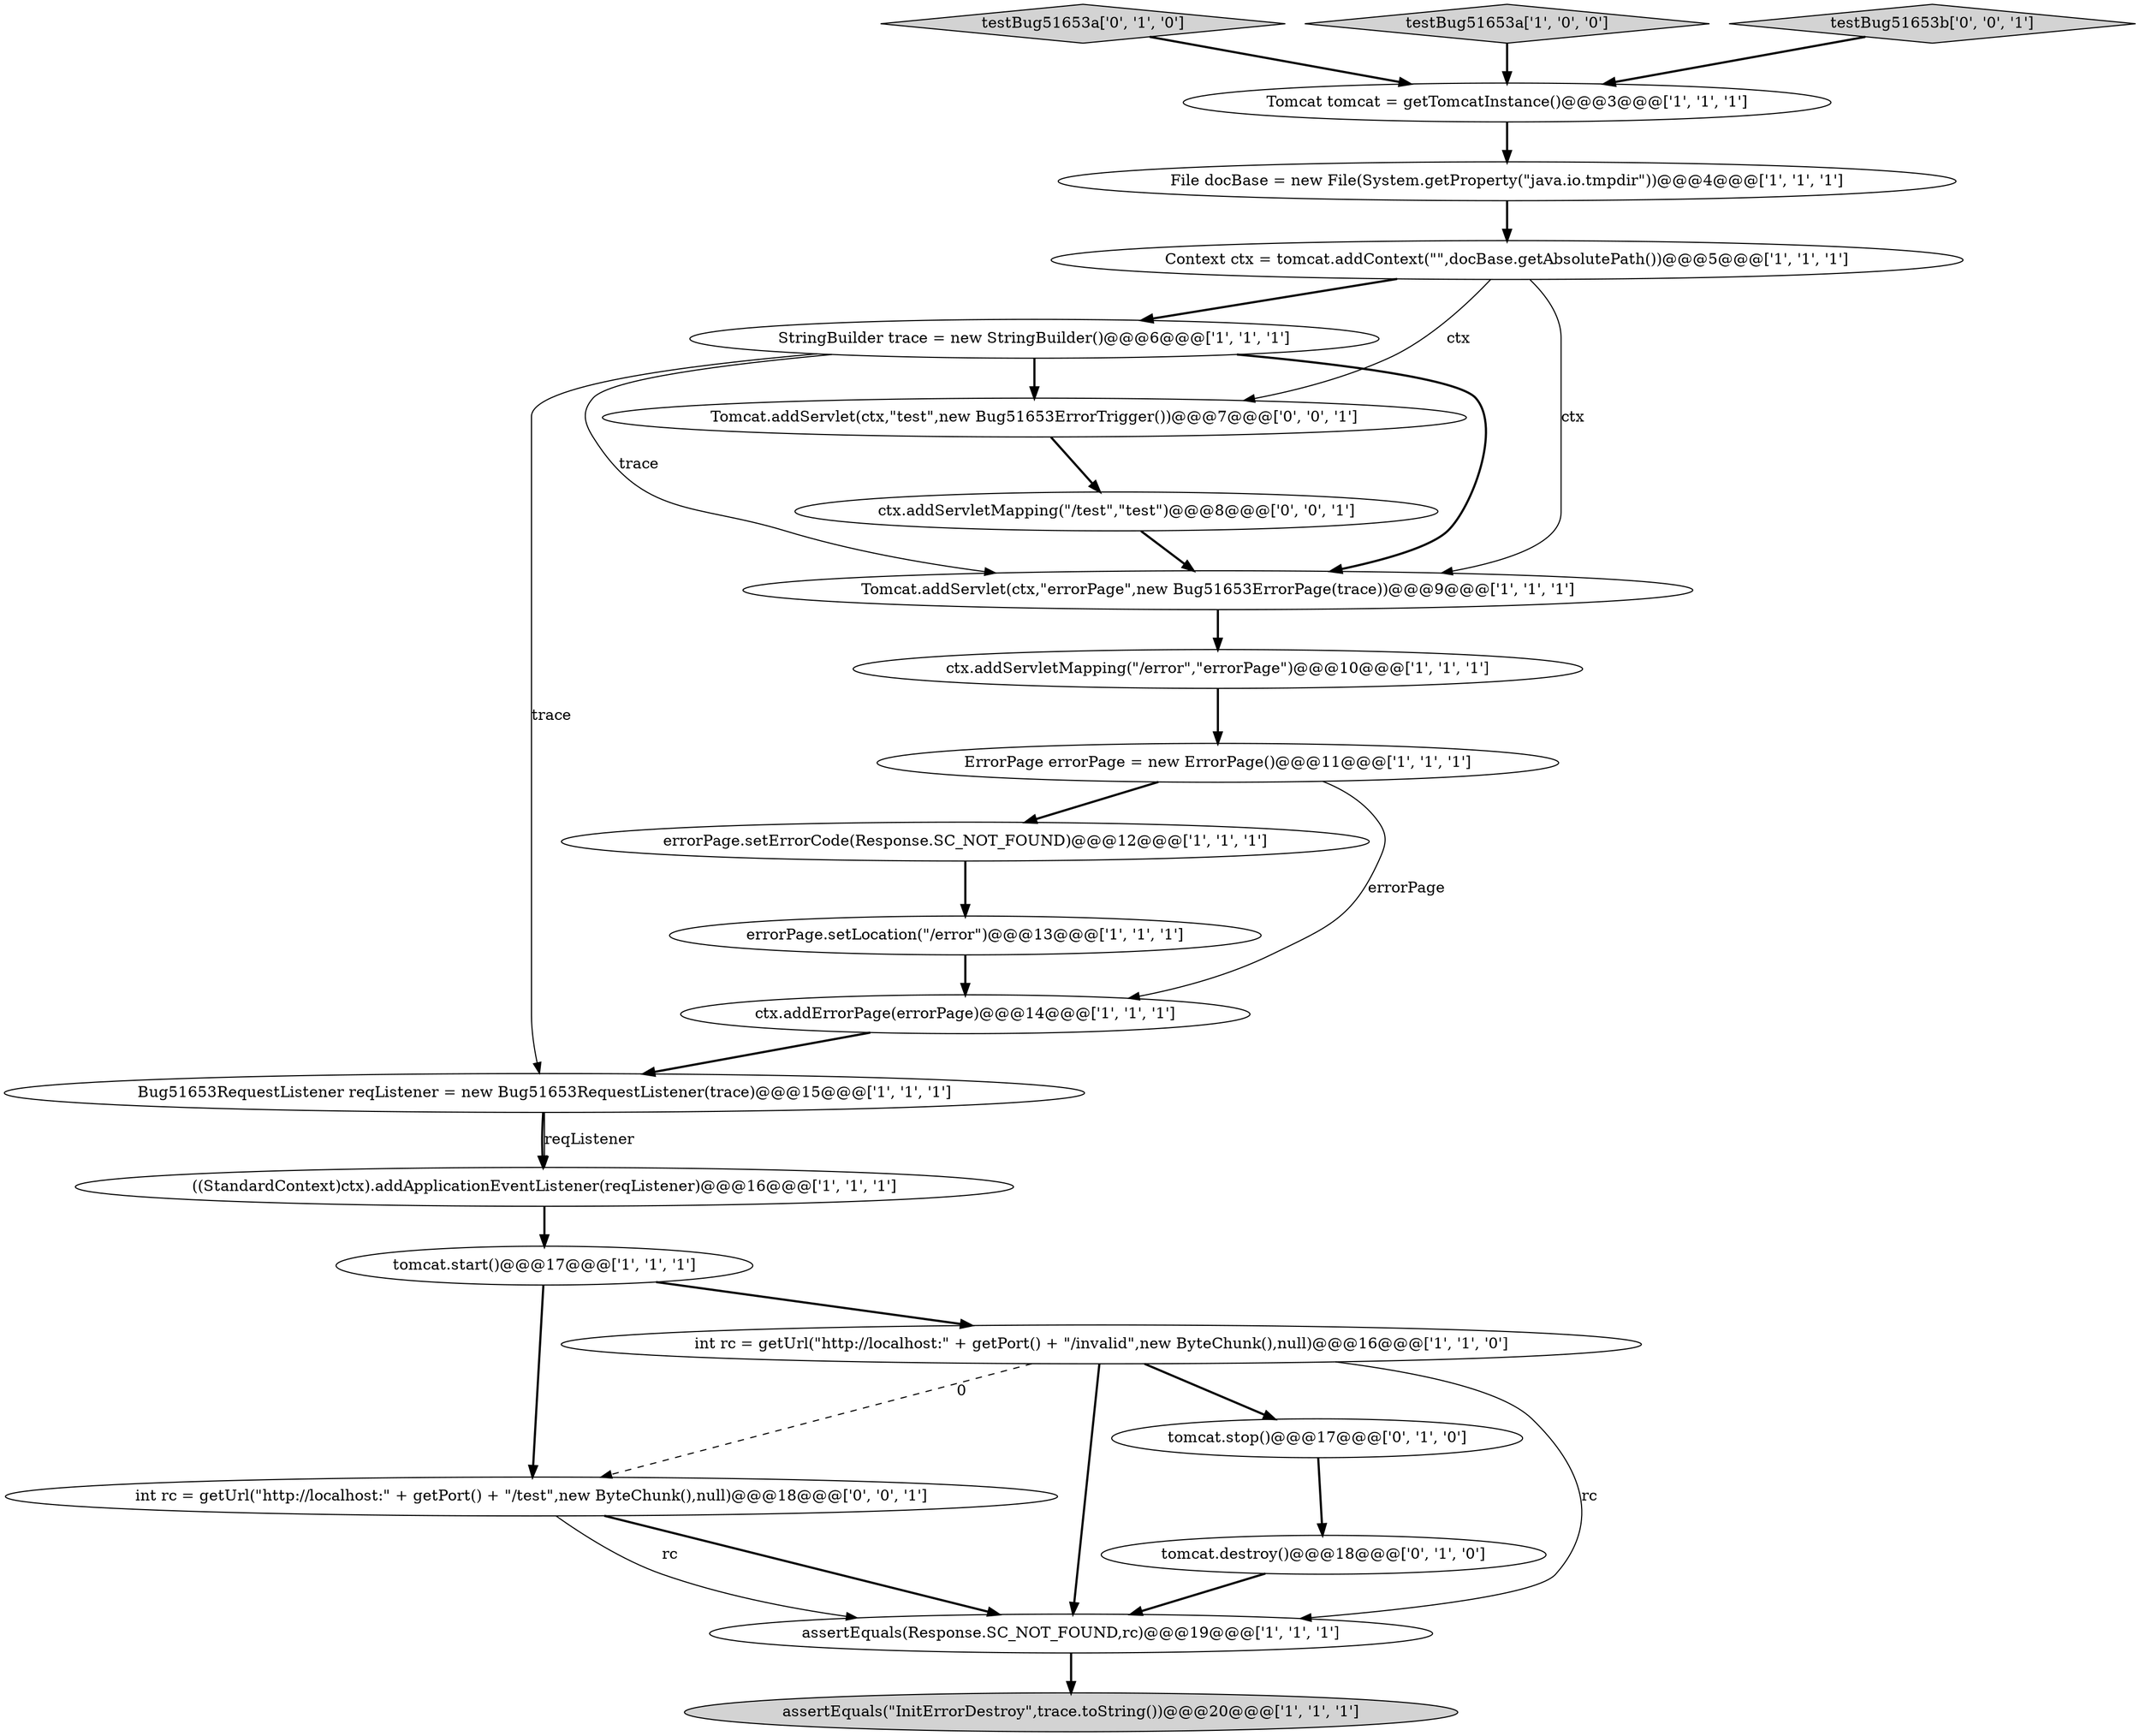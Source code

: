 digraph {
10 [style = filled, label = "errorPage.setErrorCode(Response.SC_NOT_FOUND)@@@12@@@['1', '1', '1']", fillcolor = white, shape = ellipse image = "AAA0AAABBB1BBB"];
5 [style = filled, label = "errorPage.setLocation(\"/error\")@@@13@@@['1', '1', '1']", fillcolor = white, shape = ellipse image = "AAA0AAABBB1BBB"];
19 [style = filled, label = "testBug51653a['0', '1', '0']", fillcolor = lightgray, shape = diamond image = "AAA0AAABBB2BBB"];
12 [style = filled, label = "assertEquals(Response.SC_NOT_FOUND,rc)@@@19@@@['1', '1', '1']", fillcolor = white, shape = ellipse image = "AAA0AAABBB1BBB"];
13 [style = filled, label = "ctx.addServletMapping(\"/error\",\"errorPage\")@@@10@@@['1', '1', '1']", fillcolor = white, shape = ellipse image = "AAA0AAABBB1BBB"];
14 [style = filled, label = "Tomcat tomcat = getTomcatInstance()@@@3@@@['1', '1', '1']", fillcolor = white, shape = ellipse image = "AAA0AAABBB1BBB"];
4 [style = filled, label = "Context ctx = tomcat.addContext(\"\",docBase.getAbsolutePath())@@@5@@@['1', '1', '1']", fillcolor = white, shape = ellipse image = "AAA0AAABBB1BBB"];
2 [style = filled, label = "testBug51653a['1', '0', '0']", fillcolor = lightgray, shape = diamond image = "AAA0AAABBB1BBB"];
0 [style = filled, label = "StringBuilder trace = new StringBuilder()@@@6@@@['1', '1', '1']", fillcolor = white, shape = ellipse image = "AAA0AAABBB1BBB"];
23 [style = filled, label = "testBug51653b['0', '0', '1']", fillcolor = lightgray, shape = diamond image = "AAA0AAABBB3BBB"];
22 [style = filled, label = "int rc = getUrl(\"http://localhost:\" + getPort() + \"/test\",new ByteChunk(),null)@@@18@@@['0', '0', '1']", fillcolor = white, shape = ellipse image = "AAA0AAABBB3BBB"];
1 [style = filled, label = "Bug51653RequestListener reqListener = new Bug51653RequestListener(trace)@@@15@@@['1', '1', '1']", fillcolor = white, shape = ellipse image = "AAA0AAABBB1BBB"];
15 [style = filled, label = "((StandardContext)ctx).addApplicationEventListener(reqListener)@@@16@@@['1', '1', '1']", fillcolor = white, shape = ellipse image = "AAA0AAABBB1BBB"];
16 [style = filled, label = "assertEquals(\"InitErrorDestroy\",trace.toString())@@@20@@@['1', '1', '1']", fillcolor = lightgray, shape = ellipse image = "AAA0AAABBB1BBB"];
11 [style = filled, label = "ErrorPage errorPage = new ErrorPage()@@@11@@@['1', '1', '1']", fillcolor = white, shape = ellipse image = "AAA0AAABBB1BBB"];
18 [style = filled, label = "tomcat.stop()@@@17@@@['0', '1', '0']", fillcolor = white, shape = ellipse image = "AAA1AAABBB2BBB"];
8 [style = filled, label = "tomcat.start()@@@17@@@['1', '1', '1']", fillcolor = white, shape = ellipse image = "AAA0AAABBB1BBB"];
21 [style = filled, label = "ctx.addServletMapping(\"/test\",\"test\")@@@8@@@['0', '0', '1']", fillcolor = white, shape = ellipse image = "AAA0AAABBB3BBB"];
9 [style = filled, label = "int rc = getUrl(\"http://localhost:\" + getPort() + \"/invalid\",new ByteChunk(),null)@@@16@@@['1', '1', '0']", fillcolor = white, shape = ellipse image = "AAA0AAABBB1BBB"];
6 [style = filled, label = "ctx.addErrorPage(errorPage)@@@14@@@['1', '1', '1']", fillcolor = white, shape = ellipse image = "AAA0AAABBB1BBB"];
3 [style = filled, label = "Tomcat.addServlet(ctx,\"errorPage\",new Bug51653ErrorPage(trace))@@@9@@@['1', '1', '1']", fillcolor = white, shape = ellipse image = "AAA0AAABBB1BBB"];
20 [style = filled, label = "Tomcat.addServlet(ctx,\"test\",new Bug51653ErrorTrigger())@@@7@@@['0', '0', '1']", fillcolor = white, shape = ellipse image = "AAA0AAABBB3BBB"];
7 [style = filled, label = "File docBase = new File(System.getProperty(\"java.io.tmpdir\"))@@@4@@@['1', '1', '1']", fillcolor = white, shape = ellipse image = "AAA0AAABBB1BBB"];
17 [style = filled, label = "tomcat.destroy()@@@18@@@['0', '1', '0']", fillcolor = white, shape = ellipse image = "AAA1AAABBB2BBB"];
9->18 [style = bold, label=""];
0->1 [style = solid, label="trace"];
14->7 [style = bold, label=""];
21->3 [style = bold, label=""];
8->9 [style = bold, label=""];
17->12 [style = bold, label=""];
0->3 [style = bold, label=""];
4->3 [style = solid, label="ctx"];
3->13 [style = bold, label=""];
4->20 [style = solid, label="ctx"];
12->16 [style = bold, label=""];
20->21 [style = bold, label=""];
0->20 [style = bold, label=""];
13->11 [style = bold, label=""];
11->10 [style = bold, label=""];
7->4 [style = bold, label=""];
8->22 [style = bold, label=""];
1->15 [style = bold, label=""];
23->14 [style = bold, label=""];
0->3 [style = solid, label="trace"];
18->17 [style = bold, label=""];
2->14 [style = bold, label=""];
1->15 [style = solid, label="reqListener"];
19->14 [style = bold, label=""];
11->6 [style = solid, label="errorPage"];
22->12 [style = bold, label=""];
4->0 [style = bold, label=""];
15->8 [style = bold, label=""];
9->12 [style = solid, label="rc"];
6->1 [style = bold, label=""];
22->12 [style = solid, label="rc"];
10->5 [style = bold, label=""];
5->6 [style = bold, label=""];
9->22 [style = dashed, label="0"];
9->12 [style = bold, label=""];
}
